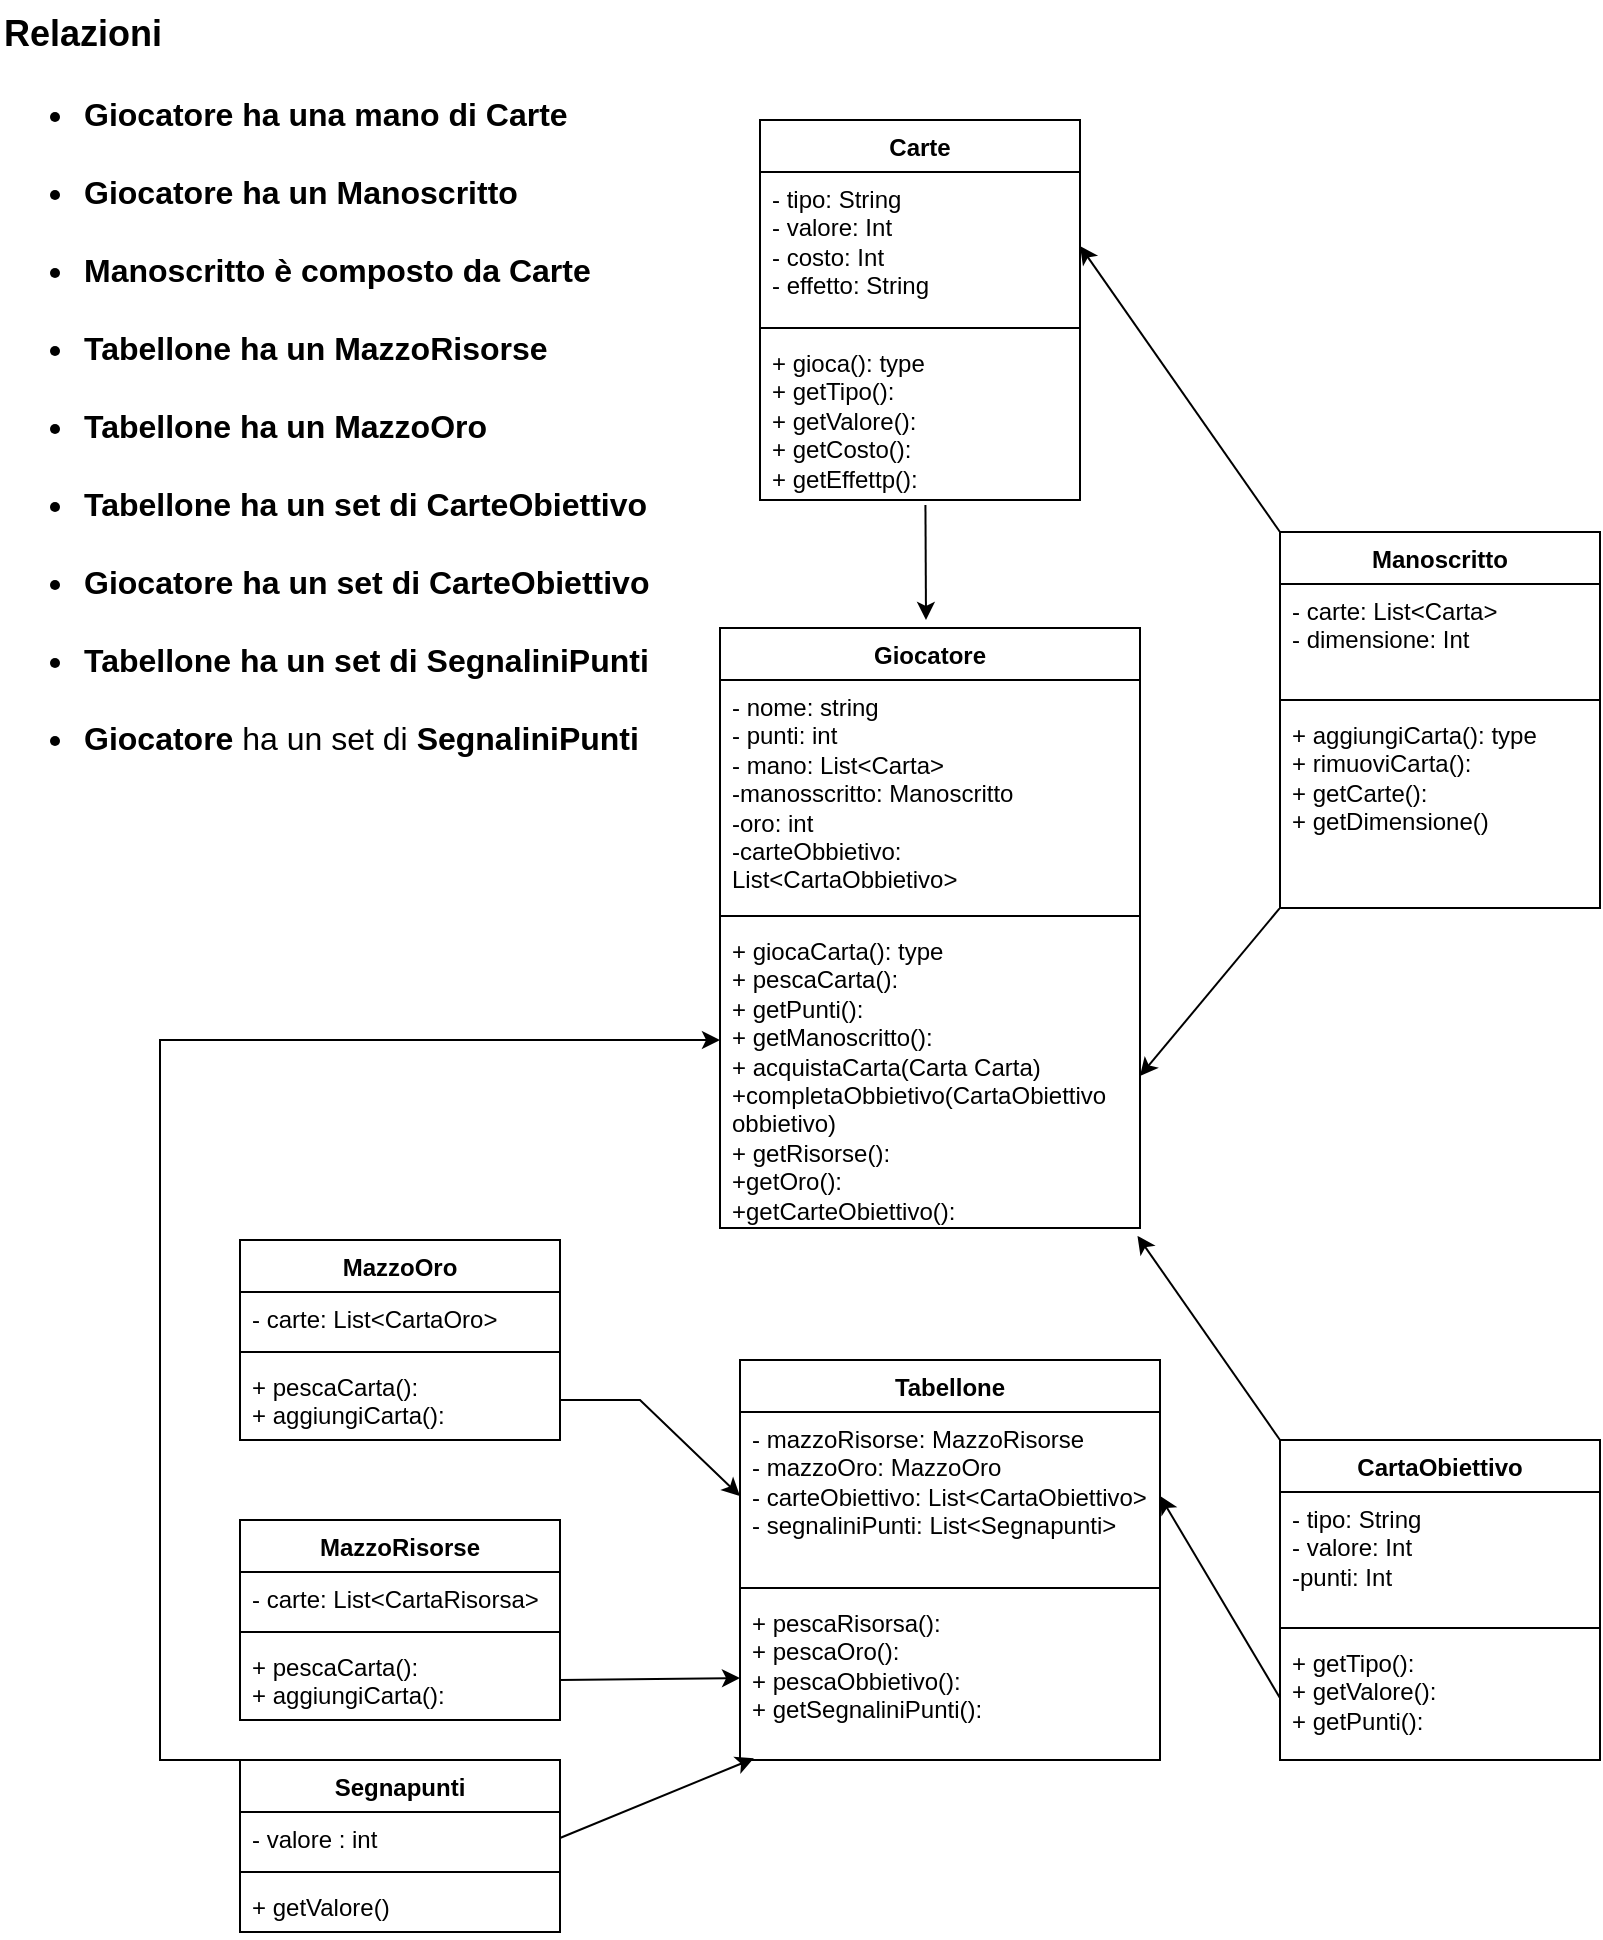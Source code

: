 <mxfile version="24.2.8" type="device">
  <diagram name="Page-1" id="c4acf3e9-155e-7222-9cf6-157b1a14988f">
    <mxGraphModel dx="1969" dy="962" grid="1" gridSize="10" guides="1" tooltips="1" connect="1" arrows="1" fold="1" page="1" pageScale="1" pageWidth="850" pageHeight="1100" background="none" math="0" shadow="0">
      <root>
        <mxCell id="0" />
        <mxCell id="1" parent="0" />
        <mxCell id="nte2LwmjMfbiNcSI1GsO-2" value="Giocatore" style="swimlane;fontStyle=1;align=center;verticalAlign=top;childLayout=stackLayout;horizontal=1;startSize=26;horizontalStack=0;resizeParent=1;resizeParentMax=0;resizeLast=0;collapsible=1;marginBottom=0;whiteSpace=wrap;html=1;" parent="1" vertex="1">
          <mxGeometry x="360" y="314" width="210" height="300" as="geometry" />
        </mxCell>
        <mxCell id="nte2LwmjMfbiNcSI1GsO-3" value="- nome: string&lt;div&gt;- punti: int&lt;/div&gt;&lt;div&gt;- mano: List&amp;lt;Carta&amp;gt;&lt;/div&gt;&lt;div&gt;-manosscritto: Manoscritto&lt;/div&gt;&lt;div&gt;-oro: int&lt;/div&gt;&lt;div&gt;-carteObbietivo: List&amp;lt;CartaObbietivo&amp;gt;&lt;/div&gt;" style="text;strokeColor=none;fillColor=none;align=left;verticalAlign=top;spacingLeft=4;spacingRight=4;overflow=hidden;rotatable=0;points=[[0,0.5],[1,0.5]];portConstraint=eastwest;whiteSpace=wrap;html=1;" parent="nte2LwmjMfbiNcSI1GsO-2" vertex="1">
          <mxGeometry y="26" width="210" height="114" as="geometry" />
        </mxCell>
        <mxCell id="nte2LwmjMfbiNcSI1GsO-4" value="" style="line;strokeWidth=1;fillColor=none;align=left;verticalAlign=middle;spacingTop=-1;spacingLeft=3;spacingRight=3;rotatable=0;labelPosition=right;points=[];portConstraint=eastwest;strokeColor=inherit;" parent="nte2LwmjMfbiNcSI1GsO-2" vertex="1">
          <mxGeometry y="140" width="210" height="8" as="geometry" />
        </mxCell>
        <mxCell id="nte2LwmjMfbiNcSI1GsO-5" value="+ giocaCarta(): type&lt;div&gt;+ pescaCarta():&lt;/div&gt;&lt;div&gt;+ getPunti():&lt;/div&gt;&lt;div&gt;+ getManoscritto():&lt;/div&gt;&lt;div&gt;+ acquistaCarta(Carta Carta)&lt;/div&gt;&lt;div&gt;+completaObbietivo(CartaObiettivo obbietivo)&lt;/div&gt;&lt;div&gt;+ getRisorse():&lt;/div&gt;&lt;div&gt;+getOro():&lt;/div&gt;&lt;div&gt;+getCarteObiettivo():&lt;/div&gt;" style="text;strokeColor=none;fillColor=none;align=left;verticalAlign=top;spacingLeft=4;spacingRight=4;overflow=hidden;rotatable=0;points=[[0,0.5],[1,0.5]];portConstraint=eastwest;whiteSpace=wrap;html=1;" parent="nte2LwmjMfbiNcSI1GsO-2" vertex="1">
          <mxGeometry y="148" width="210" height="152" as="geometry" />
        </mxCell>
        <mxCell id="nte2LwmjMfbiNcSI1GsO-6" value="Carte" style="swimlane;fontStyle=1;align=center;verticalAlign=top;childLayout=stackLayout;horizontal=1;startSize=26;horizontalStack=0;resizeParent=1;resizeParentMax=0;resizeLast=0;collapsible=1;marginBottom=0;whiteSpace=wrap;html=1;" parent="1" vertex="1">
          <mxGeometry x="380" y="60" width="160" height="190" as="geometry" />
        </mxCell>
        <mxCell id="nte2LwmjMfbiNcSI1GsO-7" value="- tipo: String&lt;div&gt;- valore: Int&lt;/div&gt;&lt;div&gt;- costo: Int&lt;/div&gt;&lt;div&gt;- effetto: String&lt;/div&gt;" style="text;strokeColor=none;fillColor=none;align=left;verticalAlign=top;spacingLeft=4;spacingRight=4;overflow=hidden;rotatable=0;points=[[0,0.5],[1,0.5]];portConstraint=eastwest;whiteSpace=wrap;html=1;" parent="nte2LwmjMfbiNcSI1GsO-6" vertex="1">
          <mxGeometry y="26" width="160" height="74" as="geometry" />
        </mxCell>
        <mxCell id="nte2LwmjMfbiNcSI1GsO-8" value="" style="line;strokeWidth=1;fillColor=none;align=left;verticalAlign=middle;spacingTop=-1;spacingLeft=3;spacingRight=3;rotatable=0;labelPosition=right;points=[];portConstraint=eastwest;strokeColor=inherit;" parent="nte2LwmjMfbiNcSI1GsO-6" vertex="1">
          <mxGeometry y="100" width="160" height="8" as="geometry" />
        </mxCell>
        <mxCell id="nte2LwmjMfbiNcSI1GsO-9" value="+ gioca(): type&lt;div&gt;+ getTipo():&lt;/div&gt;&lt;div&gt;+ getValore():&lt;/div&gt;&lt;div&gt;+ getCosto():&lt;/div&gt;&lt;div&gt;+ getEffettp():&lt;/div&gt;" style="text;strokeColor=none;fillColor=none;align=left;verticalAlign=top;spacingLeft=4;spacingRight=4;overflow=hidden;rotatable=0;points=[[0,0.5],[1,0.5]];portConstraint=eastwest;whiteSpace=wrap;html=1;" parent="nte2LwmjMfbiNcSI1GsO-6" vertex="1">
          <mxGeometry y="108" width="160" height="82" as="geometry" />
        </mxCell>
        <mxCell id="nte2LwmjMfbiNcSI1GsO-10" value="Manoscritto" style="swimlane;fontStyle=1;align=center;verticalAlign=top;childLayout=stackLayout;horizontal=1;startSize=26;horizontalStack=0;resizeParent=1;resizeParentMax=0;resizeLast=0;collapsible=1;marginBottom=0;whiteSpace=wrap;html=1;" parent="1" vertex="1">
          <mxGeometry x="640" y="266" width="160" height="188" as="geometry" />
        </mxCell>
        <mxCell id="nte2LwmjMfbiNcSI1GsO-11" value="- carte: List&amp;lt;Carta&amp;gt;&lt;div&gt;- dimensione: Int&lt;/div&gt;" style="text;strokeColor=none;fillColor=none;align=left;verticalAlign=top;spacingLeft=4;spacingRight=4;overflow=hidden;rotatable=0;points=[[0,0.5],[1,0.5]];portConstraint=eastwest;whiteSpace=wrap;html=1;" parent="nte2LwmjMfbiNcSI1GsO-10" vertex="1">
          <mxGeometry y="26" width="160" height="54" as="geometry" />
        </mxCell>
        <mxCell id="nte2LwmjMfbiNcSI1GsO-12" value="" style="line;strokeWidth=1;fillColor=none;align=left;verticalAlign=middle;spacingTop=-1;spacingLeft=3;spacingRight=3;rotatable=0;labelPosition=right;points=[];portConstraint=eastwest;strokeColor=inherit;" parent="nte2LwmjMfbiNcSI1GsO-10" vertex="1">
          <mxGeometry y="80" width="160" height="8" as="geometry" />
        </mxCell>
        <mxCell id="nte2LwmjMfbiNcSI1GsO-13" value="+ aggiungiCarta(): type&lt;div&gt;+ rimuoviCarta():&lt;/div&gt;&lt;div&gt;+ getCarte():&lt;/div&gt;&lt;div&gt;+ getDimensione()&lt;/div&gt;" style="text;strokeColor=none;fillColor=none;align=left;verticalAlign=top;spacingLeft=4;spacingRight=4;overflow=hidden;rotatable=0;points=[[0,0.5],[1,0.5]];portConstraint=eastwest;whiteSpace=wrap;html=1;" parent="nte2LwmjMfbiNcSI1GsO-10" vertex="1">
          <mxGeometry y="88" width="160" height="100" as="geometry" />
        </mxCell>
        <mxCell id="nte2LwmjMfbiNcSI1GsO-14" value="Tabellone" style="swimlane;fontStyle=1;align=center;verticalAlign=top;childLayout=stackLayout;horizontal=1;startSize=26;horizontalStack=0;resizeParent=1;resizeParentMax=0;resizeLast=0;collapsible=1;marginBottom=0;whiteSpace=wrap;html=1;" parent="1" vertex="1">
          <mxGeometry x="370" y="680" width="210" height="200" as="geometry" />
        </mxCell>
        <mxCell id="nte2LwmjMfbiNcSI1GsO-15" value="- mazzoRisorse: MazzoRisorse&lt;div&gt;- mazzoOro: MazzoOro&lt;/div&gt;&lt;div&gt;- carteObiettivo: List&amp;lt;CartaObiettivo&amp;gt;&lt;/div&gt;&lt;div&gt;- segnaliniPunti: List&amp;lt;Segnapunti&amp;gt;&lt;/div&gt;" style="text;strokeColor=none;fillColor=none;align=left;verticalAlign=top;spacingLeft=4;spacingRight=4;overflow=hidden;rotatable=0;points=[[0,0.5],[1,0.5]];portConstraint=eastwest;whiteSpace=wrap;html=1;" parent="nte2LwmjMfbiNcSI1GsO-14" vertex="1">
          <mxGeometry y="26" width="210" height="84" as="geometry" />
        </mxCell>
        <mxCell id="nte2LwmjMfbiNcSI1GsO-16" value="" style="line;strokeWidth=1;fillColor=none;align=left;verticalAlign=middle;spacingTop=-1;spacingLeft=3;spacingRight=3;rotatable=0;labelPosition=right;points=[];portConstraint=eastwest;strokeColor=inherit;" parent="nte2LwmjMfbiNcSI1GsO-14" vertex="1">
          <mxGeometry y="110" width="210" height="8" as="geometry" />
        </mxCell>
        <mxCell id="nte2LwmjMfbiNcSI1GsO-17" value="+ pescaRisorsa():&lt;div&gt;+ pescaOro():&lt;/div&gt;&lt;div&gt;+ pescaObbietivo():&lt;/div&gt;&lt;div&gt;+ getSegnaliniPunti():&lt;/div&gt;" style="text;strokeColor=none;fillColor=none;align=left;verticalAlign=top;spacingLeft=4;spacingRight=4;overflow=hidden;rotatable=0;points=[[0,0.5],[1,0.5]];portConstraint=eastwest;whiteSpace=wrap;html=1;" parent="nte2LwmjMfbiNcSI1GsO-14" vertex="1">
          <mxGeometry y="118" width="210" height="82" as="geometry" />
        </mxCell>
        <mxCell id="nte2LwmjMfbiNcSI1GsO-18" value="MazzoRisorse" style="swimlane;fontStyle=1;align=center;verticalAlign=top;childLayout=stackLayout;horizontal=1;startSize=26;horizontalStack=0;resizeParent=1;resizeParentMax=0;resizeLast=0;collapsible=1;marginBottom=0;whiteSpace=wrap;html=1;" parent="1" vertex="1">
          <mxGeometry x="120" y="760" width="160" height="100" as="geometry" />
        </mxCell>
        <mxCell id="nte2LwmjMfbiNcSI1GsO-19" value="- carte: List&amp;lt;CartaRisorsa&amp;gt;" style="text;strokeColor=none;fillColor=none;align=left;verticalAlign=top;spacingLeft=4;spacingRight=4;overflow=hidden;rotatable=0;points=[[0,0.5],[1,0.5]];portConstraint=eastwest;whiteSpace=wrap;html=1;" parent="nte2LwmjMfbiNcSI1GsO-18" vertex="1">
          <mxGeometry y="26" width="160" height="26" as="geometry" />
        </mxCell>
        <mxCell id="nte2LwmjMfbiNcSI1GsO-20" value="" style="line;strokeWidth=1;fillColor=none;align=left;verticalAlign=middle;spacingTop=-1;spacingLeft=3;spacingRight=3;rotatable=0;labelPosition=right;points=[];portConstraint=eastwest;strokeColor=inherit;" parent="nte2LwmjMfbiNcSI1GsO-18" vertex="1">
          <mxGeometry y="52" width="160" height="8" as="geometry" />
        </mxCell>
        <mxCell id="nte2LwmjMfbiNcSI1GsO-21" value="+ pescaCarta():&lt;div&gt;+ aggiungiCarta():&lt;/div&gt;" style="text;strokeColor=none;fillColor=none;align=left;verticalAlign=top;spacingLeft=4;spacingRight=4;overflow=hidden;rotatable=0;points=[[0,0.5],[1,0.5]];portConstraint=eastwest;whiteSpace=wrap;html=1;" parent="nte2LwmjMfbiNcSI1GsO-18" vertex="1">
          <mxGeometry y="60" width="160" height="40" as="geometry" />
        </mxCell>
        <mxCell id="nte2LwmjMfbiNcSI1GsO-22" value="MazzoOro" style="swimlane;fontStyle=1;align=center;verticalAlign=top;childLayout=stackLayout;horizontal=1;startSize=26;horizontalStack=0;resizeParent=1;resizeParentMax=0;resizeLast=0;collapsible=1;marginBottom=0;whiteSpace=wrap;html=1;" parent="1" vertex="1">
          <mxGeometry x="120" y="620" width="160" height="100" as="geometry" />
        </mxCell>
        <mxCell id="nte2LwmjMfbiNcSI1GsO-23" value="- carte: List&amp;lt;CartaOro&amp;gt;" style="text;strokeColor=none;fillColor=none;align=left;verticalAlign=top;spacingLeft=4;spacingRight=4;overflow=hidden;rotatable=0;points=[[0,0.5],[1,0.5]];portConstraint=eastwest;whiteSpace=wrap;html=1;" parent="nte2LwmjMfbiNcSI1GsO-22" vertex="1">
          <mxGeometry y="26" width="160" height="26" as="geometry" />
        </mxCell>
        <mxCell id="nte2LwmjMfbiNcSI1GsO-24" value="" style="line;strokeWidth=1;fillColor=none;align=left;verticalAlign=middle;spacingTop=-1;spacingLeft=3;spacingRight=3;rotatable=0;labelPosition=right;points=[];portConstraint=eastwest;strokeColor=inherit;" parent="nte2LwmjMfbiNcSI1GsO-22" vertex="1">
          <mxGeometry y="52" width="160" height="8" as="geometry" />
        </mxCell>
        <mxCell id="nte2LwmjMfbiNcSI1GsO-25" value="+ pescaCarta():&lt;div&gt;+ aggiungiCarta():&lt;/div&gt;" style="text;strokeColor=none;fillColor=none;align=left;verticalAlign=top;spacingLeft=4;spacingRight=4;overflow=hidden;rotatable=0;points=[[0,0.5],[1,0.5]];portConstraint=eastwest;whiteSpace=wrap;html=1;" parent="nte2LwmjMfbiNcSI1GsO-22" vertex="1">
          <mxGeometry y="60" width="160" height="40" as="geometry" />
        </mxCell>
        <mxCell id="nte2LwmjMfbiNcSI1GsO-26" value="CartaObiettivo" style="swimlane;fontStyle=1;align=center;verticalAlign=top;childLayout=stackLayout;horizontal=1;startSize=26;horizontalStack=0;resizeParent=1;resizeParentMax=0;resizeLast=0;collapsible=1;marginBottom=0;whiteSpace=wrap;html=1;" parent="1" vertex="1">
          <mxGeometry x="640" y="720" width="160" height="160" as="geometry" />
        </mxCell>
        <mxCell id="nte2LwmjMfbiNcSI1GsO-27" value="- tipo: String&lt;div&gt;- valore: Int&lt;/div&gt;&lt;div&gt;-punti: Int&lt;/div&gt;" style="text;strokeColor=none;fillColor=none;align=left;verticalAlign=top;spacingLeft=4;spacingRight=4;overflow=hidden;rotatable=0;points=[[0,0.5],[1,0.5]];portConstraint=eastwest;whiteSpace=wrap;html=1;" parent="nte2LwmjMfbiNcSI1GsO-26" vertex="1">
          <mxGeometry y="26" width="160" height="64" as="geometry" />
        </mxCell>
        <mxCell id="nte2LwmjMfbiNcSI1GsO-28" value="" style="line;strokeWidth=1;fillColor=none;align=left;verticalAlign=middle;spacingTop=-1;spacingLeft=3;spacingRight=3;rotatable=0;labelPosition=right;points=[];portConstraint=eastwest;strokeColor=inherit;" parent="nte2LwmjMfbiNcSI1GsO-26" vertex="1">
          <mxGeometry y="90" width="160" height="8" as="geometry" />
        </mxCell>
        <mxCell id="nte2LwmjMfbiNcSI1GsO-29" value="+ getTipo():&lt;div&gt;+ getValore():&lt;/div&gt;&lt;div&gt;+ getPunti():&amp;nbsp;&lt;/div&gt;" style="text;strokeColor=none;fillColor=none;align=left;verticalAlign=top;spacingLeft=4;spacingRight=4;overflow=hidden;rotatable=0;points=[[0,0.5],[1,0.5]];portConstraint=eastwest;whiteSpace=wrap;html=1;" parent="nte2LwmjMfbiNcSI1GsO-26" vertex="1">
          <mxGeometry y="98" width="160" height="62" as="geometry" />
        </mxCell>
        <mxCell id="RWS8K5q-7yQU6JP41g7A-8" value="Segnapunti" style="swimlane;fontStyle=1;align=center;verticalAlign=top;childLayout=stackLayout;horizontal=1;startSize=26;horizontalStack=0;resizeParent=1;resizeParentMax=0;resizeLast=0;collapsible=1;marginBottom=0;whiteSpace=wrap;html=1;" parent="1" vertex="1">
          <mxGeometry x="120" y="880" width="160" height="86" as="geometry" />
        </mxCell>
        <mxCell id="RWS8K5q-7yQU6JP41g7A-9" value="- valore : int" style="text;strokeColor=none;fillColor=none;align=left;verticalAlign=top;spacingLeft=4;spacingRight=4;overflow=hidden;rotatable=0;points=[[0,0.5],[1,0.5]];portConstraint=eastwest;whiteSpace=wrap;html=1;" parent="RWS8K5q-7yQU6JP41g7A-8" vertex="1">
          <mxGeometry y="26" width="160" height="26" as="geometry" />
        </mxCell>
        <mxCell id="RWS8K5q-7yQU6JP41g7A-10" value="" style="line;strokeWidth=1;fillColor=none;align=left;verticalAlign=middle;spacingTop=-1;spacingLeft=3;spacingRight=3;rotatable=0;labelPosition=right;points=[];portConstraint=eastwest;strokeColor=inherit;" parent="RWS8K5q-7yQU6JP41g7A-8" vertex="1">
          <mxGeometry y="52" width="160" height="8" as="geometry" />
        </mxCell>
        <mxCell id="RWS8K5q-7yQU6JP41g7A-11" value="+ getValore()" style="text;strokeColor=none;fillColor=none;align=left;verticalAlign=top;spacingLeft=4;spacingRight=4;overflow=hidden;rotatable=0;points=[[0,0.5],[1,0.5]];portConstraint=eastwest;whiteSpace=wrap;html=1;" parent="RWS8K5q-7yQU6JP41g7A-8" vertex="1">
          <mxGeometry y="60" width="160" height="26" as="geometry" />
        </mxCell>
        <mxCell id="3gTdgCWihQ23y6AVZtwB-1" value="" style="endArrow=classic;html=1;rounded=0;exitX=0.517;exitY=1.03;exitDx=0;exitDy=0;exitPerimeter=0;" edge="1" parent="1" source="nte2LwmjMfbiNcSI1GsO-9">
          <mxGeometry width="50" height="50" relative="1" as="geometry">
            <mxPoint x="459.02" y="251.066" as="sourcePoint" />
            <mxPoint x="463" y="310" as="targetPoint" />
          </mxGeometry>
        </mxCell>
        <mxCell id="3gTdgCWihQ23y6AVZtwB-3" value="" style="endArrow=classic;html=1;rounded=0;exitX=0;exitY=0;exitDx=0;exitDy=0;entryX=1;entryY=0.5;entryDx=0;entryDy=0;" edge="1" parent="1" source="nte2LwmjMfbiNcSI1GsO-10" target="nte2LwmjMfbiNcSI1GsO-7">
          <mxGeometry width="50" height="50" relative="1" as="geometry">
            <mxPoint x="400" y="450" as="sourcePoint" />
            <mxPoint x="630" y="120" as="targetPoint" />
          </mxGeometry>
        </mxCell>
        <mxCell id="3gTdgCWihQ23y6AVZtwB-4" value="" style="endArrow=classic;html=1;rounded=0;exitX=1;exitY=0.5;exitDx=0;exitDy=0;entryX=0;entryY=0.5;entryDx=0;entryDy=0;" edge="1" parent="1" source="nte2LwmjMfbiNcSI1GsO-21" target="nte2LwmjMfbiNcSI1GsO-17">
          <mxGeometry width="50" height="50" relative="1" as="geometry">
            <mxPoint x="510" y="470" as="sourcePoint" />
            <mxPoint x="340" y="620" as="targetPoint" />
          </mxGeometry>
        </mxCell>
        <mxCell id="3gTdgCWihQ23y6AVZtwB-2" value="" style="endArrow=classic;html=1;rounded=0;exitX=-0.002;exitY=1.003;exitDx=0;exitDy=0;entryX=1;entryY=0.5;entryDx=0;entryDy=0;exitPerimeter=0;" edge="1" parent="1" source="nte2LwmjMfbiNcSI1GsO-13" target="nte2LwmjMfbiNcSI1GsO-5">
          <mxGeometry width="50" height="50" relative="1" as="geometry">
            <mxPoint x="400" y="450" as="sourcePoint" />
            <mxPoint x="450" y="400" as="targetPoint" />
          </mxGeometry>
        </mxCell>
        <mxCell id="3gTdgCWihQ23y6AVZtwB-5" value="" style="endArrow=classic;html=1;rounded=0;exitX=1;exitY=0.5;exitDx=0;exitDy=0;entryX=0;entryY=0.5;entryDx=0;entryDy=0;" edge="1" parent="1" source="nte2LwmjMfbiNcSI1GsO-25" target="nte2LwmjMfbiNcSI1GsO-15">
          <mxGeometry width="50" height="50" relative="1" as="geometry">
            <mxPoint x="290" y="850" as="sourcePoint" />
            <mxPoint x="380" y="849" as="targetPoint" />
            <Array as="points">
              <mxPoint x="320" y="700" />
            </Array>
          </mxGeometry>
        </mxCell>
        <mxCell id="3gTdgCWihQ23y6AVZtwB-6" value="" style="endArrow=classic;html=1;rounded=0;exitX=0;exitY=0.5;exitDx=0;exitDy=0;entryX=1;entryY=0.5;entryDx=0;entryDy=0;" edge="1" parent="1" source="nte2LwmjMfbiNcSI1GsO-29" target="nte2LwmjMfbiNcSI1GsO-15">
          <mxGeometry width="50" height="50" relative="1" as="geometry">
            <mxPoint x="350" y="520" as="sourcePoint" />
            <mxPoint x="400" y="470" as="targetPoint" />
          </mxGeometry>
        </mxCell>
        <mxCell id="3gTdgCWihQ23y6AVZtwB-7" value="" style="endArrow=classic;html=1;rounded=0;exitX=0;exitY=0;exitDx=0;exitDy=0;entryX=0.994;entryY=1.026;entryDx=0;entryDy=0;entryPerimeter=0;" edge="1" parent="1" source="nte2LwmjMfbiNcSI1GsO-26" target="nte2LwmjMfbiNcSI1GsO-5">
          <mxGeometry width="50" height="50" relative="1" as="geometry">
            <mxPoint x="350" y="520" as="sourcePoint" />
            <mxPoint x="400" y="470" as="targetPoint" />
          </mxGeometry>
        </mxCell>
        <mxCell id="3gTdgCWihQ23y6AVZtwB-8" value="" style="endArrow=classic;html=1;rounded=0;exitX=1;exitY=0.5;exitDx=0;exitDy=0;entryX=0.033;entryY=0.99;entryDx=0;entryDy=0;entryPerimeter=0;" edge="1" parent="1" source="RWS8K5q-7yQU6JP41g7A-9" target="nte2LwmjMfbiNcSI1GsO-17">
          <mxGeometry width="50" height="50" relative="1" as="geometry">
            <mxPoint x="350" y="760" as="sourcePoint" />
            <mxPoint x="400" y="710" as="targetPoint" />
          </mxGeometry>
        </mxCell>
        <mxCell id="3gTdgCWihQ23y6AVZtwB-9" value="" style="endArrow=classic;html=1;rounded=0;exitX=0;exitY=0;exitDx=0;exitDy=0;" edge="1" parent="1" source="RWS8K5q-7yQU6JP41g7A-8">
          <mxGeometry width="50" height="50" relative="1" as="geometry">
            <mxPoint x="350" y="640" as="sourcePoint" />
            <mxPoint x="360" y="520" as="targetPoint" />
            <Array as="points">
              <mxPoint x="80" y="880" />
              <mxPoint x="80" y="520" />
            </Array>
          </mxGeometry>
        </mxCell>
        <mxCell id="3gTdgCWihQ23y6AVZtwB-10" value="&lt;h2 style=&quot;margin-top: 0px;&quot;&gt;Relazioni&lt;ul type=&quot;disc&quot;&gt;&lt;li style=&quot;line-height: normal;&quot; class=&quot;MsoNormal&quot;&gt;&lt;b style=&quot;&quot;&gt;&lt;span style=&quot;font-family: Arial, sans-serif; font-size: 12pt;&quot;&gt;Giocatore&lt;/span&gt;&lt;/b&gt;&lt;span style=&quot;font-family: Arial, sans-serif; font-size: 12pt;&quot;&gt;&amp;nbsp;ha una&amp;nbsp;&lt;b&gt;mano&lt;/b&gt;&amp;nbsp;di&amp;nbsp;&lt;b&gt;Carte&lt;/b&gt;&lt;/span&gt;&lt;/li&gt;&lt;/ul&gt;&lt;ul type=&quot;disc&quot;&gt;&lt;li style=&quot;line-height: normal;&quot; class=&quot;MsoNormal&quot;&gt;&lt;b&gt;&lt;span style=&quot;font-family: Arial, sans-serif; font-size: 12pt;&quot;&gt;Giocatore&lt;/span&gt;&lt;/b&gt;&lt;span style=&quot;font-family: Arial, sans-serif; font-size: 12pt;&quot;&gt;&amp;nbsp;ha un&amp;nbsp;&lt;b&gt;Manoscritto&lt;/b&gt;&lt;/span&gt;&lt;/li&gt;&lt;/ul&gt;&lt;ul type=&quot;disc&quot;&gt;&lt;li style=&quot;line-height: normal;&quot; class=&quot;MsoNormal&quot;&gt;&lt;b&gt;&lt;span style=&quot;font-family: Arial, sans-serif; font-size: 12pt;&quot;&gt;Manoscritto&lt;/span&gt;&lt;/b&gt;&lt;span style=&quot;font-family: Arial, sans-serif; font-size: 12pt;&quot;&gt;&amp;nbsp;è composto da&amp;nbsp;&lt;b&gt;Carte&lt;/b&gt;&lt;/span&gt;&lt;/li&gt;&lt;/ul&gt;&lt;ul type=&quot;disc&quot;&gt;&lt;li style=&quot;line-height: normal;&quot; class=&quot;MsoNormal&quot;&gt;&lt;b&gt;&lt;span style=&quot;font-family: Arial, sans-serif; font-size: 12pt;&quot;&gt;Tabellone&lt;/span&gt;&lt;/b&gt;&lt;span style=&quot;font-family: Arial, sans-serif; font-size: 12pt;&quot;&gt;&amp;nbsp;ha un&amp;nbsp;&lt;b&gt;MazzoRisorse&lt;/b&gt;&lt;/span&gt;&lt;/li&gt;&lt;/ul&gt;&lt;ul type=&quot;disc&quot;&gt;&lt;li style=&quot;line-height: normal;&quot; class=&quot;MsoNormal&quot;&gt;&lt;b&gt;&lt;span style=&quot;font-family: Arial, sans-serif; font-size: 12pt;&quot;&gt;Tabellone&lt;/span&gt;&lt;/b&gt;&lt;span style=&quot;font-family: Arial, sans-serif; font-size: 12pt;&quot;&gt;&amp;nbsp;ha un&amp;nbsp;&lt;b&gt;MazzoOro&lt;/b&gt;&lt;/span&gt;&lt;/li&gt;&lt;/ul&gt;&lt;ul type=&quot;disc&quot;&gt;&lt;li style=&quot;line-height: normal;&quot; class=&quot;MsoNormal&quot;&gt;&lt;b&gt;&lt;span style=&quot;font-family: Arial, sans-serif; font-size: 12pt;&quot;&gt;Tabellone&lt;/span&gt;&lt;/b&gt;&lt;span style=&quot;font-family: Arial, sans-serif; font-size: 12pt;&quot;&gt;&amp;nbsp;ha un set di&amp;nbsp;&lt;b&gt;CarteObiettivo&lt;/b&gt;&lt;/span&gt;&lt;/li&gt;&lt;/ul&gt;&lt;ul type=&quot;disc&quot;&gt;&lt;li style=&quot;line-height: normal;&quot; class=&quot;MsoNormal&quot;&gt;&lt;b&gt;&lt;span style=&quot;font-family: Arial, sans-serif; font-size: 12pt;&quot;&gt;Giocatore&lt;/span&gt;&lt;/b&gt;&lt;span style=&quot;font-family: Arial, sans-serif; font-size: 12pt;&quot;&gt;&amp;nbsp;ha un set di&amp;nbsp;&lt;b&gt;CarteObiettivo&lt;/b&gt;&lt;/span&gt;&lt;/li&gt;&lt;/ul&gt;&lt;ul type=&quot;disc&quot;&gt;&lt;li style=&quot;line-height: normal;&quot; class=&quot;MsoNormal&quot;&gt;&lt;b&gt;&lt;span style=&quot;font-family: Arial, sans-serif; font-size: 12pt;&quot;&gt;Tabellone&lt;/span&gt;&lt;/b&gt;&lt;span style=&quot;font-family: Arial, sans-serif; font-size: 12pt;&quot;&gt;&amp;nbsp;ha un set di&amp;nbsp;&lt;b&gt;SegnaliniPunti&lt;/b&gt;&lt;/span&gt;&lt;/li&gt;&lt;/ul&gt;&lt;ul type=&quot;disc&quot;&gt;&lt;li style=&quot;line-height: normal;&quot; class=&quot;MsoNormal&quot;&gt;&lt;b style=&quot;background-color: initial; font-size: 12px;&quot;&gt;&lt;span style=&quot;font-size: 12pt; line-height: 107%; font-family: Arial, sans-serif;&quot;&gt;Giocatore&lt;/span&gt;&lt;/b&gt;&lt;span style=&quot;background-color: initial; font-weight: normal; font-size: 12pt; line-height: 107%;&quot;&gt;&amp;nbsp;ha un set di&amp;nbsp;&lt;b&gt;SegnaliniPunti&lt;/b&gt;&lt;/span&gt;&lt;/li&gt;&lt;/ul&gt;&lt;/h2&gt;" style="text;html=1;whiteSpace=wrap;overflow=hidden;rounded=0;" vertex="1" parent="1">
          <mxGeometry width="350" height="400" as="geometry" />
        </mxCell>
      </root>
    </mxGraphModel>
  </diagram>
</mxfile>
